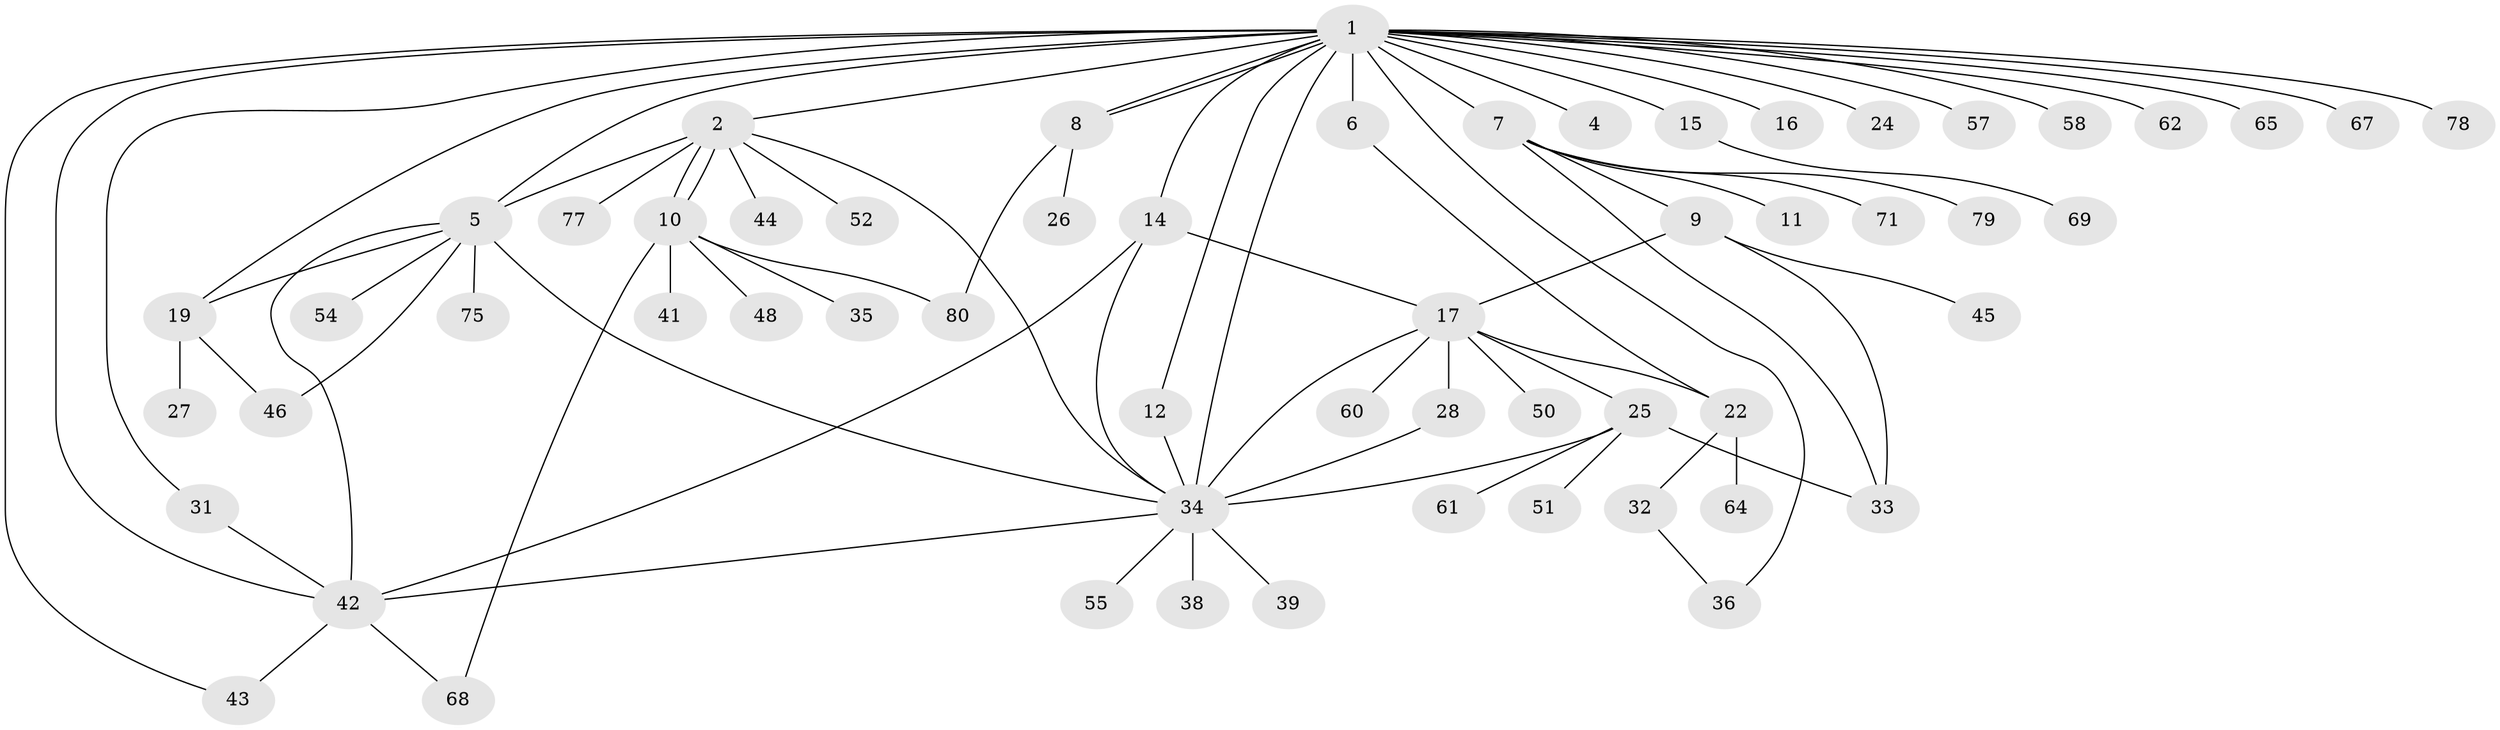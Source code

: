 // Generated by graph-tools (version 1.1) at 2025/23/03/03/25 07:23:55]
// undirected, 58 vertices, 81 edges
graph export_dot {
graph [start="1"]
  node [color=gray90,style=filled];
  1 [super="+3"];
  2 [super="+29"];
  4;
  5 [super="+37"];
  6;
  7 [super="+13"];
  8 [super="+63"];
  9 [super="+47"];
  10 [super="+23"];
  11;
  12;
  14 [super="+18"];
  15;
  16;
  17 [super="+20"];
  19 [super="+21"];
  22 [super="+30"];
  24;
  25;
  26;
  27;
  28 [super="+74"];
  31 [super="+76"];
  32 [super="+56"];
  33 [super="+53"];
  34 [super="+49"];
  35;
  36 [super="+40"];
  38;
  39;
  41;
  42 [super="+59"];
  43;
  44;
  45;
  46;
  48 [super="+70"];
  50;
  51;
  52;
  54;
  55;
  57 [super="+72"];
  58 [super="+66"];
  60;
  61;
  62;
  64 [super="+73"];
  65;
  67;
  68;
  69;
  71;
  75;
  77;
  78;
  79;
  80;
  1 -- 2;
  1 -- 4;
  1 -- 6 [weight=2];
  1 -- 7 [weight=2];
  1 -- 8;
  1 -- 8;
  1 -- 15;
  1 -- 24;
  1 -- 31;
  1 -- 34 [weight=2];
  1 -- 36;
  1 -- 43;
  1 -- 57;
  1 -- 65;
  1 -- 78;
  1 -- 19;
  1 -- 5 [weight=3];
  1 -- 67;
  1 -- 12;
  1 -- 14;
  1 -- 16;
  1 -- 58;
  1 -- 62;
  1 -- 42;
  2 -- 5;
  2 -- 10;
  2 -- 10;
  2 -- 34;
  2 -- 52;
  2 -- 77;
  2 -- 44;
  5 -- 19;
  5 -- 46;
  5 -- 54;
  5 -- 75;
  5 -- 34;
  5 -- 42;
  6 -- 22;
  7 -- 9;
  7 -- 11;
  7 -- 71;
  7 -- 79;
  7 -- 33;
  8 -- 26;
  8 -- 80;
  9 -- 45;
  9 -- 17;
  9 -- 33;
  10 -- 35;
  10 -- 41;
  10 -- 48;
  10 -- 68;
  10 -- 80;
  12 -- 34;
  14 -- 17;
  14 -- 42;
  14 -- 34;
  15 -- 69;
  17 -- 22;
  17 -- 60;
  17 -- 34;
  17 -- 50;
  17 -- 28;
  17 -- 25;
  19 -- 27;
  19 -- 46;
  22 -- 32;
  22 -- 64;
  25 -- 33;
  25 -- 51;
  25 -- 61;
  25 -- 34;
  28 -- 34;
  31 -- 42;
  32 -- 36;
  34 -- 38;
  34 -- 39;
  34 -- 55;
  34 -- 42;
  42 -- 68;
  42 -- 43;
}

